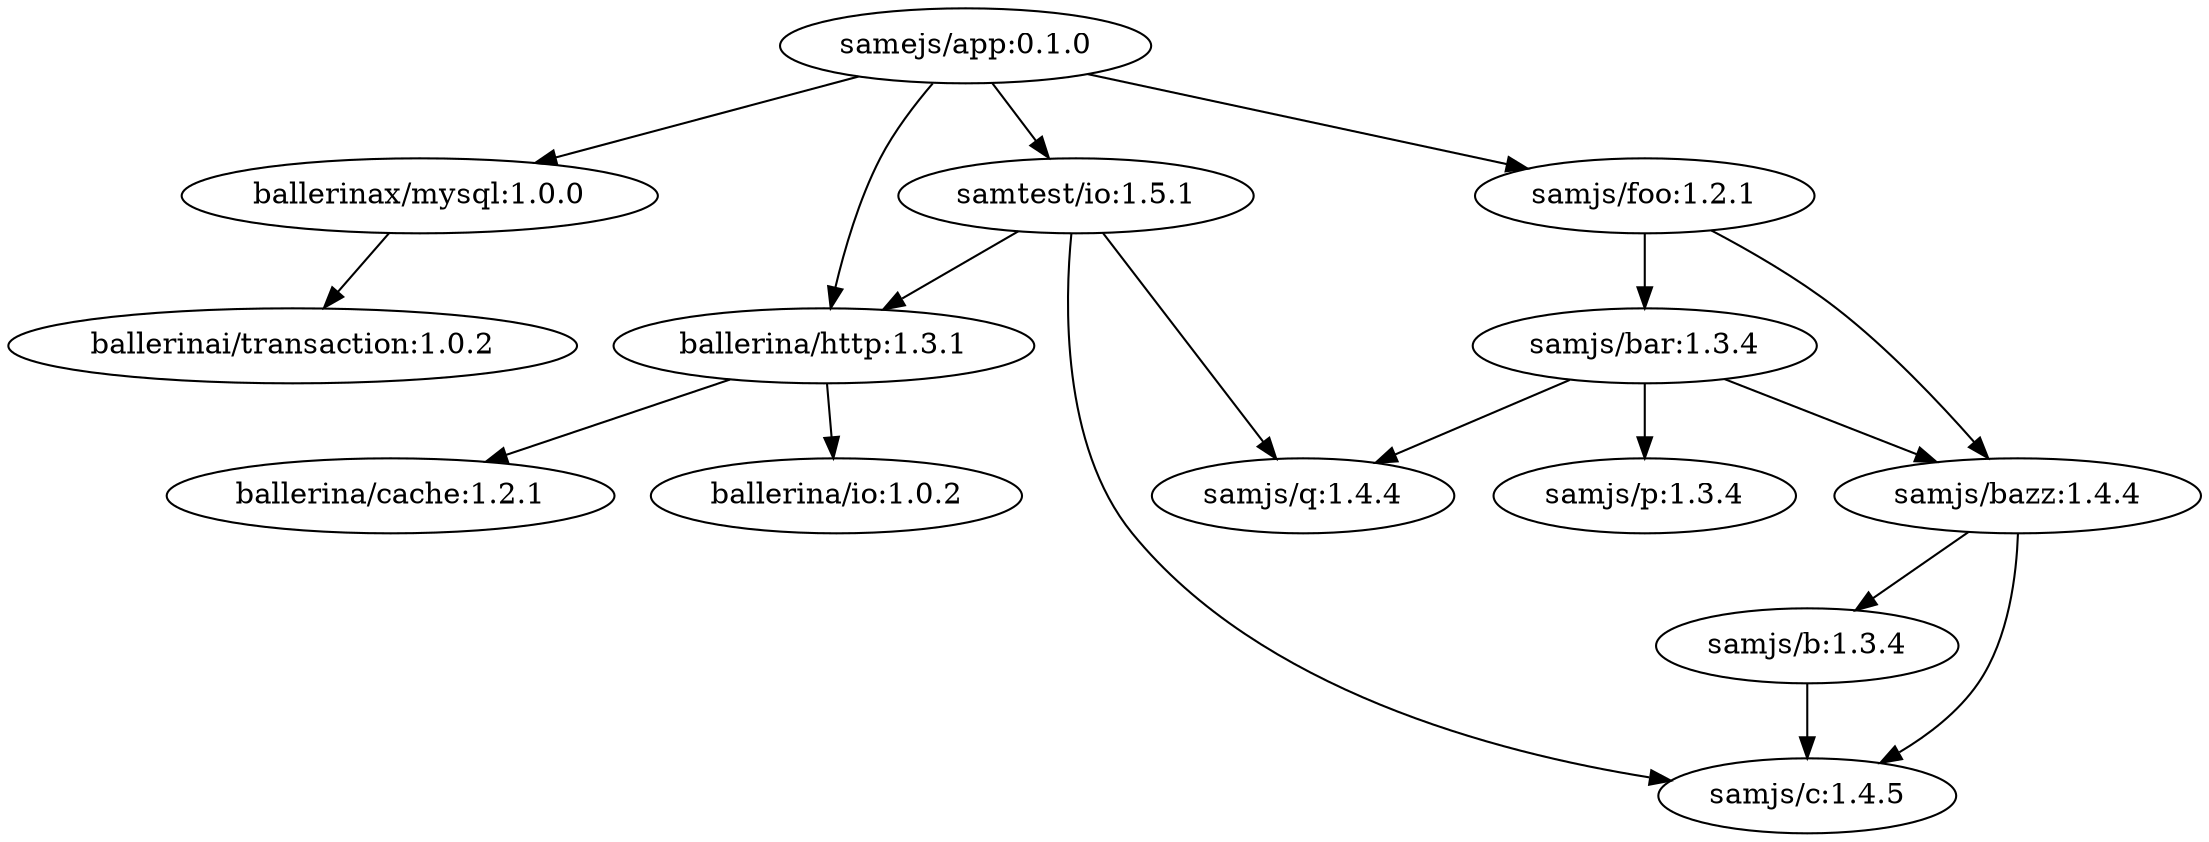 digraph "example1" {
    "ballerina/http:1.3.1" -> "ballerina/cache:1.2.1"
    "ballerina/http:1.3.1" -> "ballerina/io:1.0.2"
    "ballerinax/mysql:1.0.0" -> "ballerinai/transaction:1.0.2"
    "samejs/app:0.1.0" -> "ballerinax/mysql:1.0.0"
    "samejs/app:0.1.0" -> "ballerina/http:1.3.1"
    "samejs/app:0.1.0" -> "samjs/foo:1.2.1"
    "samejs/app:0.1.0" -> "samtest/io:1.5.1"
    "samjs/foo:1.2.1" -> "samjs/bar:1.3.4"
    "samjs/foo:1.2.1" -> "samjs/bazz:1.4.4"
    "samtest/io:1.5.1" -> "ballerina/http:1.3.1"
    "samtest/io:1.5.1" -> "samjs/c:1.4.5"
    "samtest/io:1.5.1" -> "samjs/q:1.4.4"
    "samjs/b:1.3.4" -> "samjs/c:1.4.5"
    "samjs/bar:1.3.4" -> "samjs/bazz:1.4.4"
    "samjs/bar:1.3.4" -> "samjs/p:1.3.4"
    "samjs/bar:1.3.4" -> "samjs/q:1.4.4"
    "samjs/bazz:1.4.4" -> "samjs/b:1.3.4"
    "samjs/bazz:1.4.4" -> "samjs/c:1.4.5"

    "samjs/foo:1.2.1" [scope = "testOnly"]
    "samjs/bar:1.3.4" [scope = "testOnly"]
    "samjs/bazz:1.4.4" [scope = "testOnly"]
    "samjs/b:1.3.4" [scope = "testOnly"]
    "samjs/p:1.3.4" [scope = "testOnly"]
    "samtest/io:1.5.1" [repo = "local"]
}
